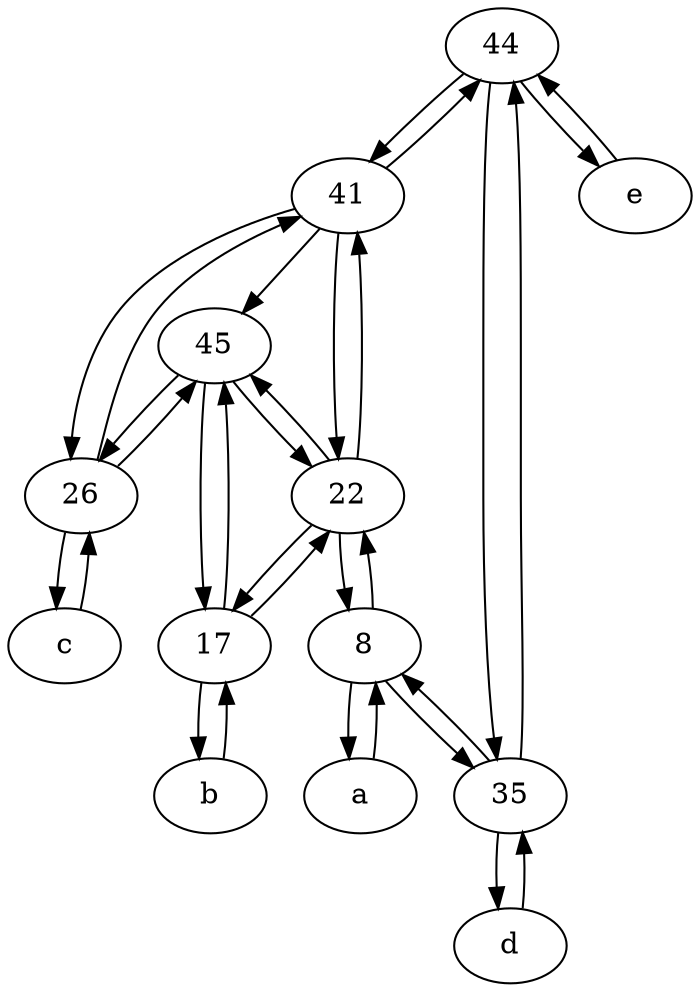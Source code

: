 digraph  {
	44;
	22;
	a [pos="40,10!"];
	41;
	35;
	8;
	c [pos="20,10!"];
	26;
	d [pos="20,30!"];
	17;
	e [pos="30,50!"];
	45;
	b [pos="50,20!"];
	22 -> 45;
	41 -> 44;
	35 -> 44;
	c -> 26;
	b -> 17;
	44 -> 41;
	45 -> 17;
	17 -> 22;
	26 -> c;
	44 -> 35;
	45 -> 26;
	26 -> 41;
	41 -> 22;
	22 -> 17;
	17 -> 45;
	44 -> e;
	a -> 8;
	45 -> 22;
	41 -> 26;
	26 -> 45;
	41 -> 45;
	35 -> d;
	d -> 35;
	22 -> 8;
	8 -> a;
	17 -> b;
	e -> 44;
	22 -> 41;
	8 -> 35;
	8 -> 22;
	35 -> 8;

	}